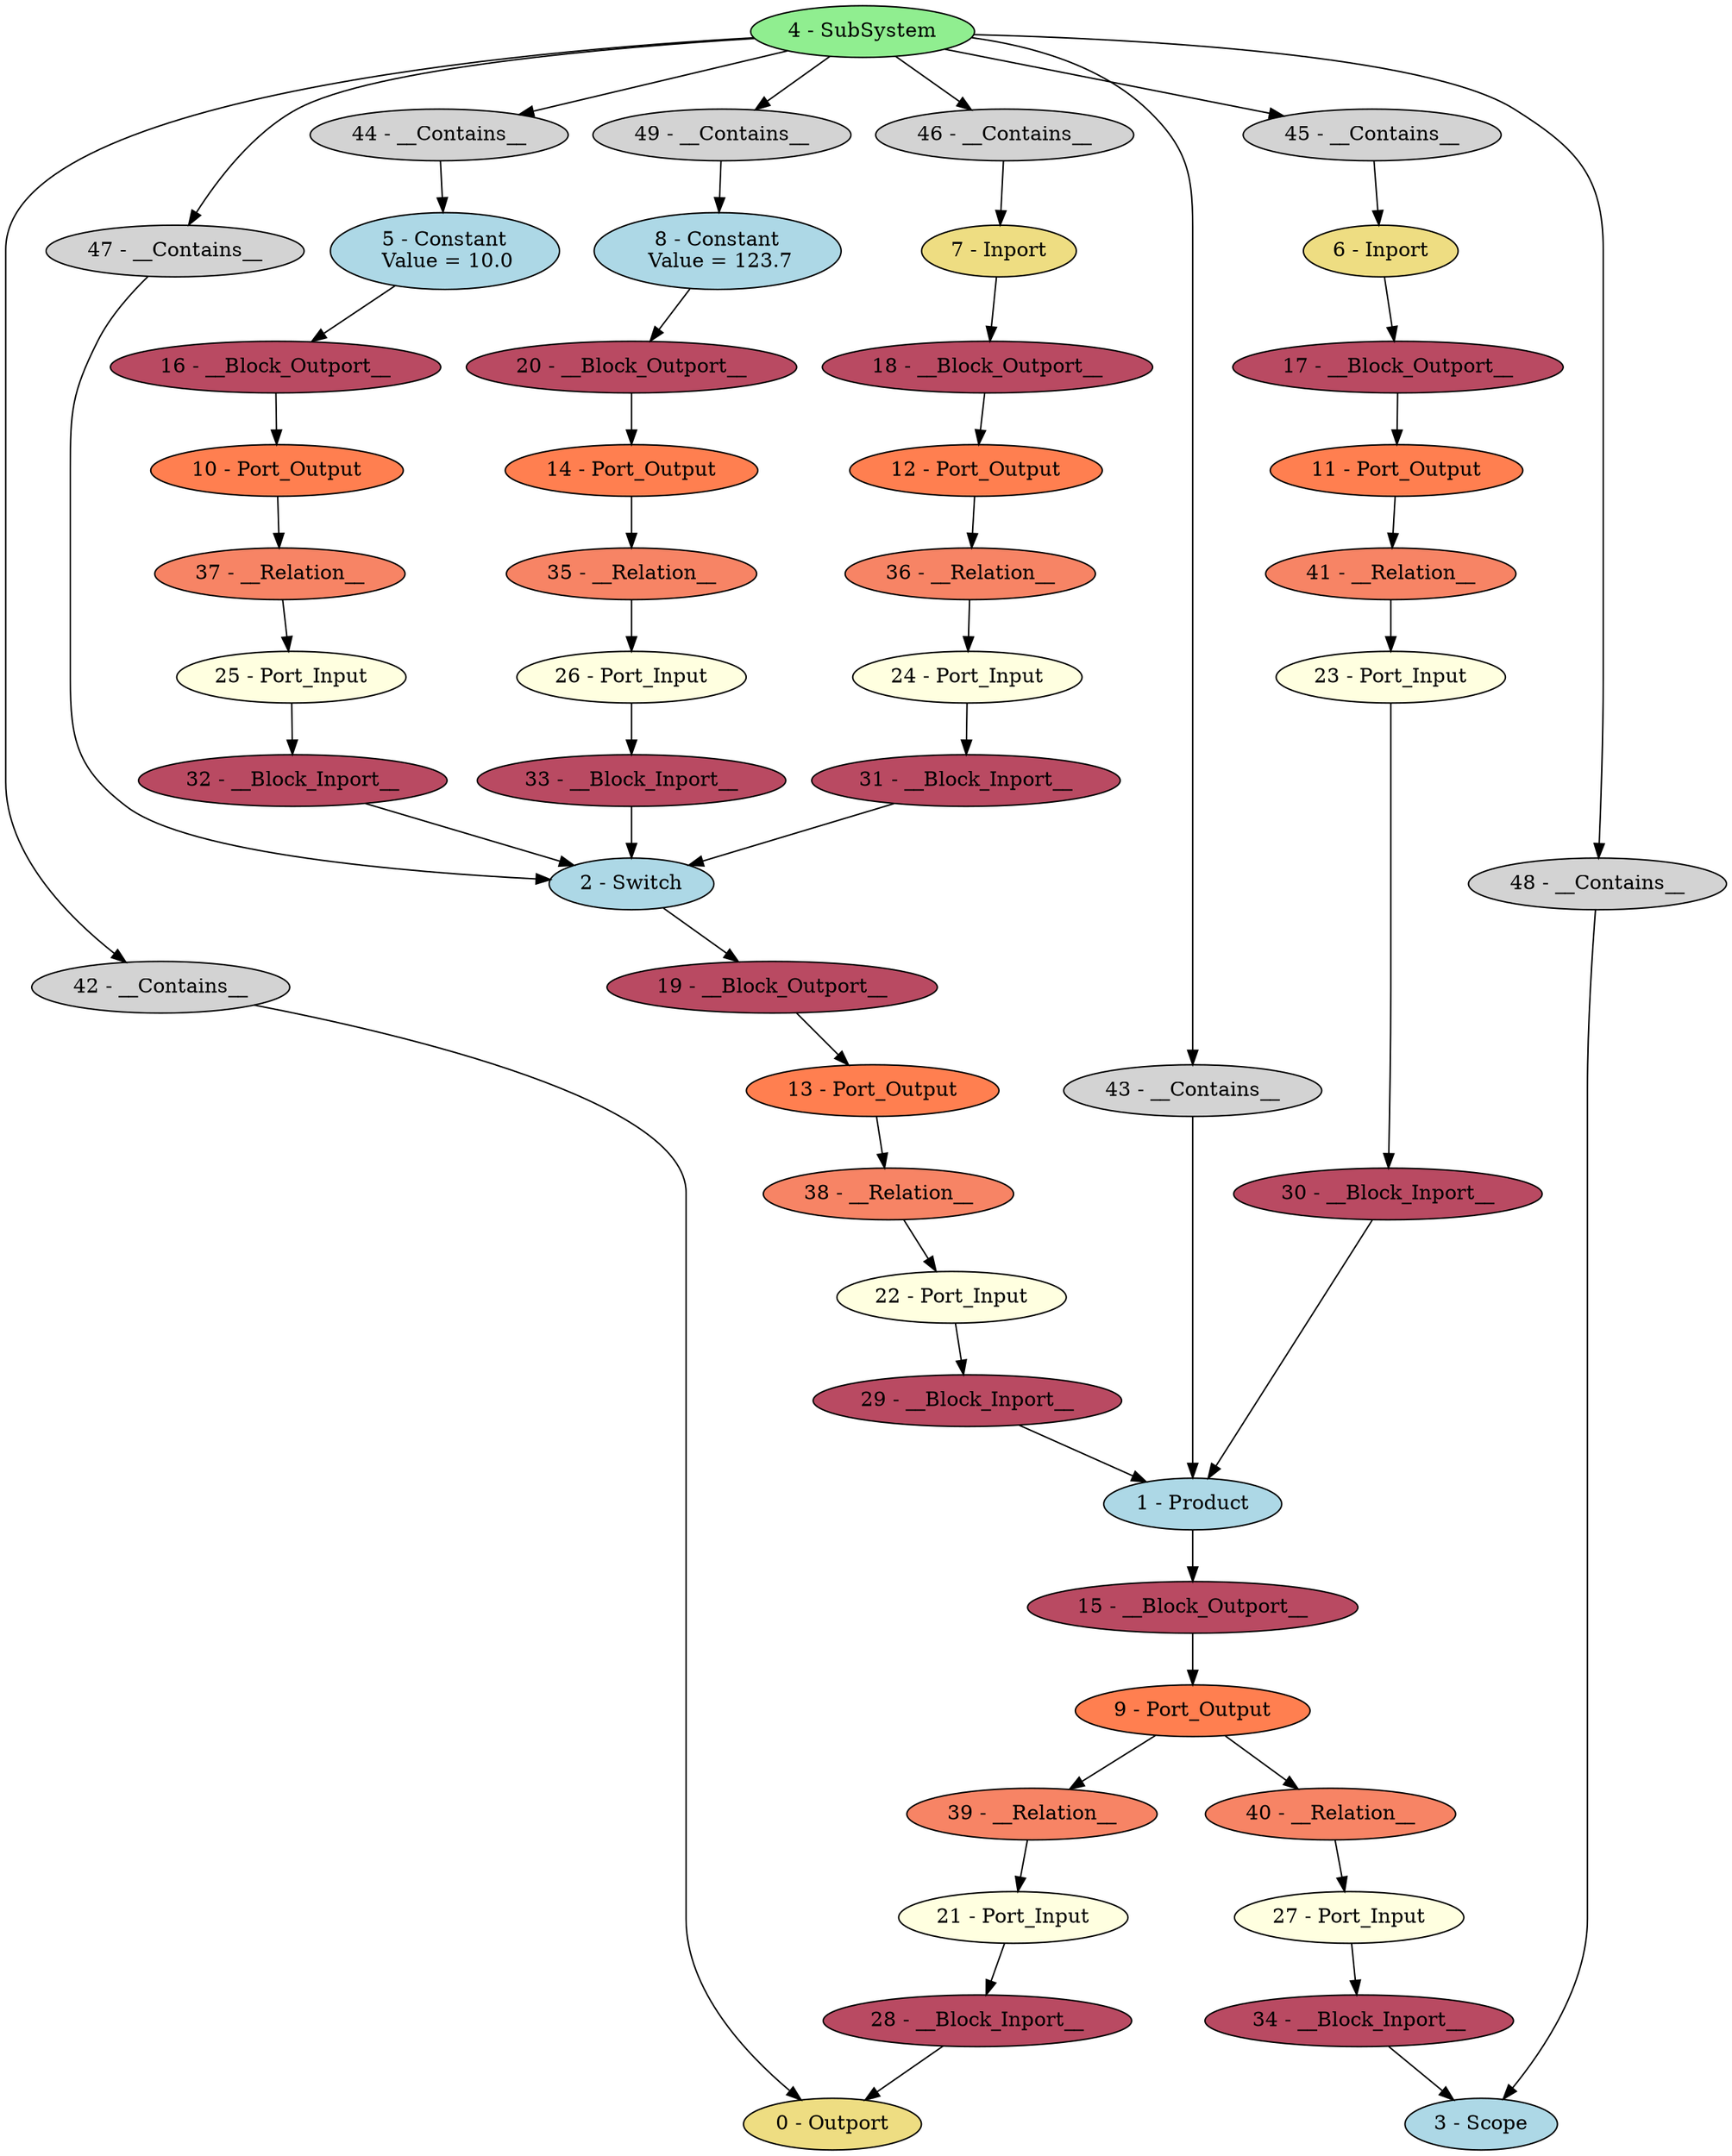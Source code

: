 digraph HDeadBlock1 {
"0 - Outport" [style=filled, fillcolor=lightgoldenrod];
"1 - Product" [style=filled, fillcolor=lightblue];
"2 - Switch" [style=filled, fillcolor=lightblue];
"3 - Scope" [style=filled, fillcolor=lightblue];
"4 - SubSystem" [style=filled, fillcolor=lightgreen];
"5 - Constant\n Value = 10.0" [style=filled, fillcolor=lightblue];
"6 - Inport" [style=filled, fillcolor=lightgoldenrod];
"7 - Inport" [style=filled, fillcolor=lightgoldenrod];
"8 - Constant\n Value = 123.7" [style=filled, fillcolor=lightblue];
"9 - Port_Output" [style=filled, fillcolor=coral];
"10 - Port_Output" [style=filled, fillcolor=coral];
"11 - Port_Output" [style=filled, fillcolor=coral];
"12 - Port_Output" [style=filled, fillcolor=coral];
"13 - Port_Output" [style=filled, fillcolor=coral];
"14 - Port_Output" [style=filled, fillcolor=coral];
"15 - __Block_Outport__" [style=filled, fillcolor="#b94a62"];
"16 - __Block_Outport__" [style=filled, fillcolor="#b94a62"];
"17 - __Block_Outport__" [style=filled, fillcolor="#b94a62"];
"18 - __Block_Outport__" [style=filled, fillcolor="#b94a62"];
"19 - __Block_Outport__" [style=filled, fillcolor="#b94a62"];
"20 - __Block_Outport__" [style=filled, fillcolor="#b94a62"];
"21 - Port_Input" [style=filled, fillcolor=lightyellow];
"22 - Port_Input" [style=filled, fillcolor=lightyellow];
"23 - Port_Input" [style=filled, fillcolor=lightyellow];
"24 - Port_Input" [style=filled, fillcolor=lightyellow];
"25 - Port_Input" [style=filled, fillcolor=lightyellow];
"26 - Port_Input" [style=filled, fillcolor=lightyellow];
"27 - Port_Input" [style=filled, fillcolor=lightyellow];
"28 - __Block_Inport__" [style=filled, fillcolor="#b94a62"];
"29 - __Block_Inport__" [style=filled, fillcolor="#b94a62"];
"30 - __Block_Inport__" [style=filled, fillcolor="#b94a62"];
"31 - __Block_Inport__" [style=filled, fillcolor="#b94a62"];
"32 - __Block_Inport__" [style=filled, fillcolor="#b94a62"];
"33 - __Block_Inport__" [style=filled, fillcolor="#b94a62"];
"34 - __Block_Inport__" [style=filled, fillcolor="#b94a62"];
"35 - __Relation__" [style=filled, fillcolor="#f78465"];
"36 - __Relation__" [style=filled, fillcolor="#f78465"];
"37 - __Relation__" [style=filled, fillcolor="#f78465"];
"38 - __Relation__" [style=filled, fillcolor="#f78465"];
"39 - __Relation__" [style=filled, fillcolor="#f78465"];
"40 - __Relation__" [style=filled, fillcolor="#f78465"];
"41 - __Relation__" [style=filled, fillcolor="#f78465"];
"42 - __Contains__" [style=filled, fillcolor=lightgray];
"43 - __Contains__" [style=filled, fillcolor=lightgray];
"44 - __Contains__" [style=filled, fillcolor=lightgray];
"45 - __Contains__" [style=filled, fillcolor=lightgray];
"46 - __Contains__" [style=filled, fillcolor=lightgray];
"47 - __Contains__" [style=filled, fillcolor=lightgray];
"48 - __Contains__" [style=filled, fillcolor=lightgray];
"49 - __Contains__" [style=filled, fillcolor=lightgray];
"1 - Product" -> "15 - __Block_Outport__";
"15 - __Block_Outport__" -> "9 - Port_Output";
"5 - Constant\n Value = 10.0" -> "16 - __Block_Outport__";
"16 - __Block_Outport__" -> "10 - Port_Output";
"6 - Inport" -> "17 - __Block_Outport__";
"17 - __Block_Outport__" -> "11 - Port_Output";
"7 - Inport" -> "18 - __Block_Outport__";
"18 - __Block_Outport__" -> "12 - Port_Output";
"2 - Switch" -> "19 - __Block_Outport__";
"19 - __Block_Outport__" -> "13 - Port_Output";
"8 - Constant\n Value = 123.7" -> "20 - __Block_Outport__";
"20 - __Block_Outport__" -> "14 - Port_Output";
"4 - SubSystem" -> "42 - __Contains__";
"42 - __Contains__" -> "0 - Outport";
"4 - SubSystem" -> "43 - __Contains__";
"43 - __Contains__" -> "1 - Product";
"4 - SubSystem" -> "44 - __Contains__";
"44 - __Contains__" -> "5 - Constant\n Value = 10.0";
"4 - SubSystem" -> "45 - __Contains__";
"45 - __Contains__" -> "6 - Inport";
"4 - SubSystem" -> "46 - __Contains__";
"46 - __Contains__" -> "7 - Inport";
"4 - SubSystem" -> "47 - __Contains__";
"47 - __Contains__" -> "2 - Switch";
"4 - SubSystem" -> "48 - __Contains__";
"48 - __Contains__" -> "3 - Scope";
"4 - SubSystem" -> "49 - __Contains__";
"49 - __Contains__" -> "8 - Constant\n Value = 123.7";
"14 - Port_Output" -> "35 - __Relation__";
"35 - __Relation__" -> "26 - Port_Input";
"12 - Port_Output" -> "36 - __Relation__";
"36 - __Relation__" -> "24 - Port_Input";
"10 - Port_Output" -> "37 - __Relation__";
"37 - __Relation__" -> "25 - Port_Input";
"13 - Port_Output" -> "38 - __Relation__";
"38 - __Relation__" -> "22 - Port_Input";
"9 - Port_Output" -> "39 - __Relation__";
"39 - __Relation__" -> "21 - Port_Input";
"9 - Port_Output" -> "40 - __Relation__";
"40 - __Relation__" -> "27 - Port_Input";
"11 - Port_Output" -> "41 - __Relation__";
"41 - __Relation__" -> "23 - Port_Input";
"28 - __Block_Inport__" -> "0 - Outport";
"21 - Port_Input" -> "28 - __Block_Inport__";
"29 - __Block_Inport__" -> "1 - Product";
"22 - Port_Input" -> "29 - __Block_Inport__";
"30 - __Block_Inport__" -> "1 - Product";
"23 - Port_Input" -> "30 - __Block_Inport__";
"31 - __Block_Inport__" -> "2 - Switch";
"24 - Port_Input" -> "31 - __Block_Inport__";
"32 - __Block_Inport__" -> "2 - Switch";
"25 - Port_Input" -> "32 - __Block_Inport__";
"33 - __Block_Inport__" -> "2 - Switch";
"26 - Port_Input" -> "33 - __Block_Inport__";
"34 - __Block_Inport__" -> "3 - Scope";
"27 - Port_Input" -> "34 - __Block_Inport__";
}
